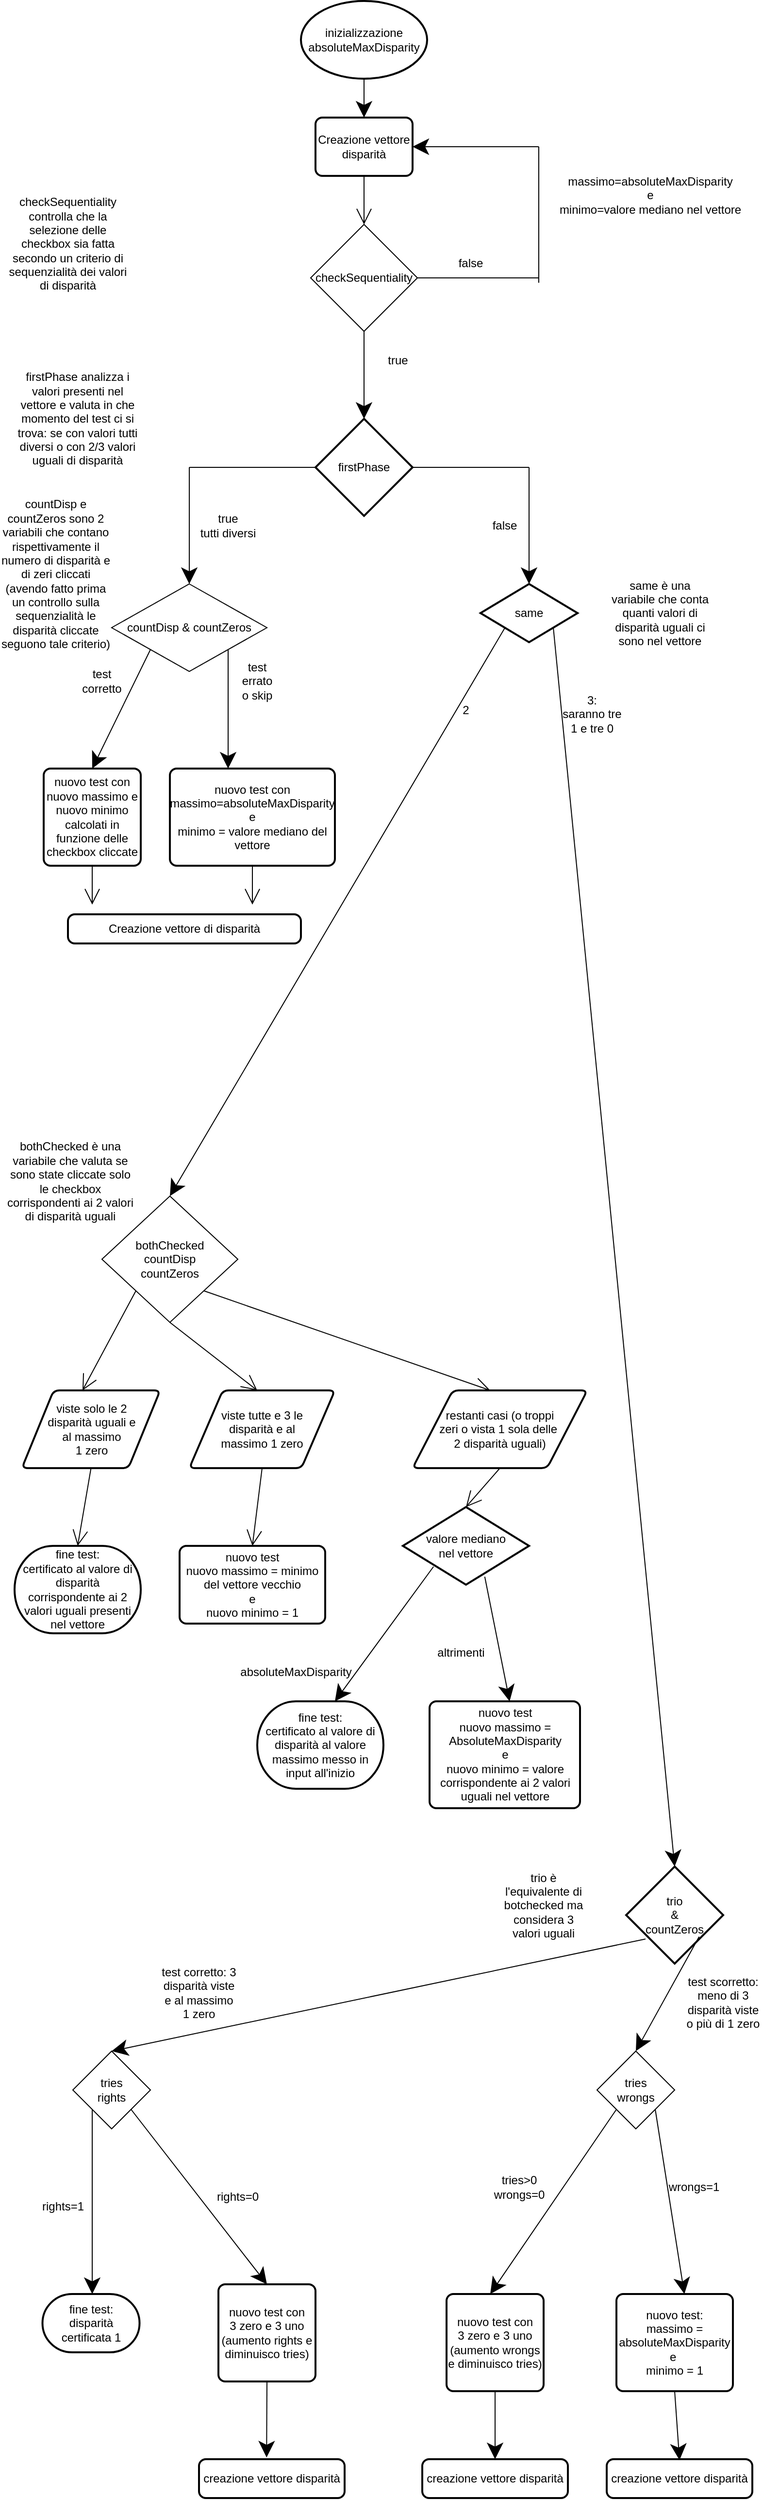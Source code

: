 <mxfile version="15.3.5" type="device"><diagram id="lVEeRe0B-LuR3D0UKDgQ" name="Page-1"><mxGraphModel dx="1038" dy="521" grid="1" gridSize="10" guides="1" tooltips="1" connect="1" arrows="1" fold="1" page="1" pageScale="1" pageWidth="827" pageHeight="1169" math="0" shadow="0"><root><mxCell id="0"/><mxCell id="1" parent="0"/><mxCell id="yHRgwLXfRHzEKMy3QwQ6-4" value="" style="endArrow=classic;html=1;startSize=14;endSize=14;sourcePerimeterSpacing=8;targetPerimeterSpacing=8;exitX=0.5;exitY=1;exitDx=0;exitDy=0;entryX=0.5;entryY=0;entryDx=0;entryDy=0;" parent="1" edge="1"><mxGeometry width="50" height="50" relative="1" as="geometry"><mxPoint x="380" y="90" as="sourcePoint"/><mxPoint x="380" y="130" as="targetPoint"/></mxGeometry></mxCell><mxCell id="yHRgwLXfRHzEKMy3QwQ6-7" value="checkSequentiality" style="rhombus;whiteSpace=wrap;html=1;hachureGap=4;pointerEvents=0;" parent="1" vertex="1"><mxGeometry x="325" y="240" width="110" height="110" as="geometry"/></mxCell><mxCell id="yHRgwLXfRHzEKMy3QwQ6-10" value="false" style="text;html=1;strokeColor=none;fillColor=none;align=center;verticalAlign=middle;whiteSpace=wrap;rounded=0;hachureGap=4;pointerEvents=0;" parent="1" vertex="1"><mxGeometry x="470" y="270" width="40" height="20" as="geometry"/></mxCell><mxCell id="yHRgwLXfRHzEKMy3QwQ6-15" value="inizializzazione absoluteMaxDisparity" style="strokeWidth=2;html=1;shape=mxgraph.flowchart.start_1;whiteSpace=wrap;hachureGap=4;pointerEvents=0;" parent="1" vertex="1"><mxGeometry x="315" y="10" width="130" height="80" as="geometry"/></mxCell><mxCell id="yHRgwLXfRHzEKMy3QwQ6-18" style="edgeStyle=none;curved=1;rounded=0;orthogonalLoop=1;jettySize=auto;html=1;exitX=0.5;exitY=1;exitDx=0;exitDy=0;entryX=0.5;entryY=0;entryDx=0;entryDy=0;endArrow=open;startSize=14;endSize=14;sourcePerimeterSpacing=8;targetPerimeterSpacing=8;" parent="1" source="yHRgwLXfRHzEKMy3QwQ6-16" target="yHRgwLXfRHzEKMy3QwQ6-7" edge="1"><mxGeometry relative="1" as="geometry"/></mxCell><mxCell id="yHRgwLXfRHzEKMy3QwQ6-16" value="Creazione vettore disparità" style="rounded=1;whiteSpace=wrap;html=1;absoluteArcSize=1;arcSize=14;strokeWidth=2;hachureGap=4;pointerEvents=0;" parent="1" vertex="1"><mxGeometry x="330" y="130" width="100" height="60" as="geometry"/></mxCell><mxCell id="yHRgwLXfRHzEKMy3QwQ6-20" value="" style="endArrow=none;html=1;startSize=14;endSize=14;sourcePerimeterSpacing=8;targetPerimeterSpacing=8;exitX=1;exitY=0.5;exitDx=0;exitDy=0;" parent="1" source="yHRgwLXfRHzEKMy3QwQ6-7" edge="1"><mxGeometry width="50" height="50" relative="1" as="geometry"><mxPoint x="500" y="240" as="sourcePoint"/><mxPoint x="560" y="295" as="targetPoint"/><Array as="points"><mxPoint x="500" y="295"/></Array></mxGeometry></mxCell><mxCell id="yHRgwLXfRHzEKMy3QwQ6-21" value="" style="endArrow=none;html=1;startSize=14;endSize=14;sourcePerimeterSpacing=8;targetPerimeterSpacing=8;" parent="1" edge="1"><mxGeometry width="50" height="50" relative="1" as="geometry"><mxPoint x="560" y="300" as="sourcePoint"/><mxPoint x="560" y="160" as="targetPoint"/></mxGeometry></mxCell><mxCell id="yHRgwLXfRHzEKMy3QwQ6-22" value="" style="endArrow=classic;html=1;startSize=14;endSize=14;sourcePerimeterSpacing=8;targetPerimeterSpacing=8;entryX=1;entryY=0.5;entryDx=0;entryDy=0;" parent="1" target="yHRgwLXfRHzEKMy3QwQ6-16" edge="1"><mxGeometry width="50" height="50" relative="1" as="geometry"><mxPoint x="560" y="160" as="sourcePoint"/><mxPoint x="550" y="190" as="targetPoint"/></mxGeometry></mxCell><mxCell id="yHRgwLXfRHzEKMy3QwQ6-23" value="" style="endArrow=classic;html=1;startSize=14;endSize=14;sourcePerimeterSpacing=8;targetPerimeterSpacing=8;exitX=0.5;exitY=1;exitDx=0;exitDy=0;" parent="1" source="yHRgwLXfRHzEKMy3QwQ6-7" edge="1"><mxGeometry width="50" height="50" relative="1" as="geometry"><mxPoint x="500" y="240" as="sourcePoint"/><mxPoint x="380" y="440" as="targetPoint"/></mxGeometry></mxCell><mxCell id="yHRgwLXfRHzEKMy3QwQ6-24" value="true" style="text;html=1;strokeColor=none;fillColor=none;align=center;verticalAlign=middle;whiteSpace=wrap;rounded=0;hachureGap=4;pointerEvents=0;" parent="1" vertex="1"><mxGeometry x="395" y="370" width="40" height="20" as="geometry"/></mxCell><mxCell id="yHRgwLXfRHzEKMy3QwQ6-25" value="firstPhase" style="strokeWidth=2;html=1;shape=mxgraph.flowchart.decision;whiteSpace=wrap;hachureGap=4;pointerEvents=0;" parent="1" vertex="1"><mxGeometry x="330" y="440" width="100" height="100" as="geometry"/></mxCell><mxCell id="yHRgwLXfRHzEKMy3QwQ6-26" value="checkSequentiality controlla che la selezione delle checkbox sia fatta secondo un criterio di sequenzialità dei valori di disparità" style="text;html=1;strokeColor=none;fillColor=none;align=center;verticalAlign=middle;whiteSpace=wrap;rounded=0;hachureGap=4;pointerEvents=0;" parent="1" vertex="1"><mxGeometry x="10" y="210" width="130" height="100" as="geometry"/></mxCell><mxCell id="yHRgwLXfRHzEKMy3QwQ6-27" value="firstPhase analizza i valori presenti nel vettore e valuta in che momento del test ci si trova: se con valori tutti diversi o con 2/3 valori uguali di disparità" style="text;html=1;strokeColor=none;fillColor=none;align=center;verticalAlign=middle;whiteSpace=wrap;rounded=0;hachureGap=4;pointerEvents=0;" parent="1" vertex="1"><mxGeometry x="20" y="390" width="130" height="100" as="geometry"/></mxCell><mxCell id="yHRgwLXfRHzEKMy3QwQ6-28" value="" style="endArrow=none;html=1;startSize=14;endSize=14;sourcePerimeterSpacing=8;targetPerimeterSpacing=8;exitX=1;exitY=0.5;exitDx=0;exitDy=0;exitPerimeter=0;" parent="1" source="yHRgwLXfRHzEKMy3QwQ6-25" edge="1"><mxGeometry width="50" height="50" relative="1" as="geometry"><mxPoint x="500" y="650" as="sourcePoint"/><mxPoint x="550" y="490" as="targetPoint"/></mxGeometry></mxCell><mxCell id="yHRgwLXfRHzEKMy3QwQ6-29" value="" style="endArrow=none;html=1;startSize=14;endSize=14;sourcePerimeterSpacing=8;targetPerimeterSpacing=8;entryX=0;entryY=0.5;entryDx=0;entryDy=0;entryPerimeter=0;" parent="1" target="yHRgwLXfRHzEKMy3QwQ6-25" edge="1"><mxGeometry width="50" height="50" relative="1" as="geometry"><mxPoint x="200" y="490" as="sourcePoint"/><mxPoint x="640" y="580" as="targetPoint"/></mxGeometry></mxCell><mxCell id="yHRgwLXfRHzEKMy3QwQ6-30" value="" style="endArrow=classic;html=1;startSize=14;endSize=14;sourcePerimeterSpacing=8;targetPerimeterSpacing=8;" parent="1" edge="1"><mxGeometry width="50" height="50" relative="1" as="geometry"><mxPoint x="200" y="490" as="sourcePoint"/><mxPoint x="200" y="610" as="targetPoint"/></mxGeometry></mxCell><mxCell id="yHRgwLXfRHzEKMy3QwQ6-31" value="" style="endArrow=classic;html=1;startSize=14;endSize=14;sourcePerimeterSpacing=8;targetPerimeterSpacing=8;" parent="1" edge="1"><mxGeometry width="50" height="50" relative="1" as="geometry"><mxPoint x="550" y="490" as="sourcePoint"/><mxPoint x="550" y="610" as="targetPoint"/></mxGeometry></mxCell><mxCell id="yHRgwLXfRHzEKMy3QwQ6-32" value="true&lt;br&gt;tutti diversi" style="text;html=1;strokeColor=none;fillColor=none;align=center;verticalAlign=middle;whiteSpace=wrap;rounded=0;hachureGap=4;pointerEvents=0;" parent="1" vertex="1"><mxGeometry x="210" y="540" width="60" height="20" as="geometry"/></mxCell><mxCell id="yHRgwLXfRHzEKMy3QwQ6-33" value="false" style="text;html=1;strokeColor=none;fillColor=none;align=center;verticalAlign=middle;whiteSpace=wrap;rounded=0;hachureGap=4;pointerEvents=0;" parent="1" vertex="1"><mxGeometry x="505" y="540" width="40" height="20" as="geometry"/></mxCell><mxCell id="yHRgwLXfRHzEKMy3QwQ6-35" value="countDisp &amp;amp; countZeros" style="rhombus;whiteSpace=wrap;html=1;hachureGap=4;pointerEvents=0;" parent="1" vertex="1"><mxGeometry x="120" y="610" width="160" height="90" as="geometry"/></mxCell><mxCell id="yHRgwLXfRHzEKMy3QwQ6-36" value="" style="endArrow=classic;html=1;startSize=14;endSize=14;sourcePerimeterSpacing=8;targetPerimeterSpacing=8;exitX=1;exitY=1;exitDx=0;exitDy=0;" parent="1" source="yHRgwLXfRHzEKMy3QwQ6-35" edge="1"><mxGeometry width="50" height="50" relative="1" as="geometry"><mxPoint x="500" y="750" as="sourcePoint"/><mxPoint x="240" y="800" as="targetPoint"/></mxGeometry></mxCell><mxCell id="yHRgwLXfRHzEKMy3QwQ6-37" value="" style="endArrow=classic;html=1;startSize=14;endSize=14;sourcePerimeterSpacing=8;targetPerimeterSpacing=8;exitX=0;exitY=1;exitDx=0;exitDy=0;" parent="1" source="yHRgwLXfRHzEKMy3QwQ6-35" edge="1"><mxGeometry width="50" height="50" relative="1" as="geometry"><mxPoint x="500" y="750" as="sourcePoint"/><mxPoint x="100" y="800" as="targetPoint"/></mxGeometry></mxCell><mxCell id="yHRgwLXfRHzEKMy3QwQ6-38" value="test errato o skip" style="text;html=1;strokeColor=none;fillColor=none;align=center;verticalAlign=middle;whiteSpace=wrap;rounded=0;hachureGap=4;pointerEvents=0;" parent="1" vertex="1"><mxGeometry x="250" y="700" width="40" height="20" as="geometry"/></mxCell><mxCell id="yHRgwLXfRHzEKMy3QwQ6-39" value="test corretto" style="text;html=1;strokeColor=none;fillColor=none;align=center;verticalAlign=middle;whiteSpace=wrap;rounded=0;hachureGap=4;pointerEvents=0;" parent="1" vertex="1"><mxGeometry x="90" y="700" width="40" height="20" as="geometry"/></mxCell><mxCell id="yHRgwLXfRHzEKMy3QwQ6-43" style="edgeStyle=none;curved=1;rounded=0;orthogonalLoop=1;jettySize=auto;html=1;exitX=0.5;exitY=1;exitDx=0;exitDy=0;endArrow=open;startSize=14;endSize=14;sourcePerimeterSpacing=8;targetPerimeterSpacing=8;" parent="1" source="yHRgwLXfRHzEKMy3QwQ6-40" edge="1"><mxGeometry relative="1" as="geometry"><mxPoint x="100" y="940" as="targetPoint"/></mxGeometry></mxCell><mxCell id="yHRgwLXfRHzEKMy3QwQ6-40" value="nuovo test con nuovo massimo e nuovo minimo calcolati in funzione delle checkbox cliccate" style="rounded=1;whiteSpace=wrap;html=1;absoluteArcSize=1;arcSize=14;strokeWidth=2;hachureGap=4;pointerEvents=0;" parent="1" vertex="1"><mxGeometry x="50" y="800" width="100" height="100" as="geometry"/></mxCell><mxCell id="yHRgwLXfRHzEKMy3QwQ6-44" style="edgeStyle=none;curved=1;rounded=0;orthogonalLoop=1;jettySize=auto;html=1;exitX=0.5;exitY=1;exitDx=0;exitDy=0;endArrow=open;startSize=14;endSize=14;sourcePerimeterSpacing=8;targetPerimeterSpacing=8;" parent="1" source="yHRgwLXfRHzEKMy3QwQ6-41" edge="1"><mxGeometry relative="1" as="geometry"><mxPoint x="265" y="940" as="targetPoint"/></mxGeometry></mxCell><mxCell id="yHRgwLXfRHzEKMy3QwQ6-41" value="nuovo test con massimo=absoluteMaxDisparity e &lt;br&gt;minimo = valore mediano del vettore" style="rounded=1;whiteSpace=wrap;html=1;absoluteArcSize=1;arcSize=14;strokeWidth=2;hachureGap=4;pointerEvents=0;" parent="1" vertex="1"><mxGeometry x="180" y="800" width="170" height="100" as="geometry"/></mxCell><mxCell id="yHRgwLXfRHzEKMy3QwQ6-46" value="&lt;span&gt;Creazione vettore di disparità&lt;/span&gt;" style="rounded=1;whiteSpace=wrap;html=1;absoluteArcSize=1;arcSize=14;strokeWidth=2;hachureGap=4;pointerEvents=0;" parent="1" vertex="1"><mxGeometry x="75" y="950" width="240" height="30" as="geometry"/></mxCell><mxCell id="yHRgwLXfRHzEKMy3QwQ6-47" value="same" style="strokeWidth=2;html=1;shape=mxgraph.flowchart.decision;whiteSpace=wrap;hachureGap=4;pointerEvents=0;" parent="1" vertex="1"><mxGeometry x="500" y="610" width="100" height="60" as="geometry"/></mxCell><mxCell id="yHRgwLXfRHzEKMy3QwQ6-48" value="same è una variabile che conta quanti valori di disparità uguali ci sono nel vettore" style="text;html=1;strokeColor=none;fillColor=none;align=center;verticalAlign=middle;whiteSpace=wrap;rounded=0;hachureGap=4;pointerEvents=0;" parent="1" vertex="1"><mxGeometry x="630" y="592.5" width="110" height="95" as="geometry"/></mxCell><mxCell id="yHRgwLXfRHzEKMy3QwQ6-49" value="countDisp e countZeros sono 2 variabili che contano rispettivamente il numero di disparità e di zeri cliccati (avendo fatto prima un controllo sulla sequenzialità le disparità cliccate seguono tale criterio)" style="text;html=1;strokeColor=none;fillColor=none;align=center;verticalAlign=middle;whiteSpace=wrap;rounded=0;hachureGap=4;pointerEvents=0;" parent="1" vertex="1"><mxGeometry x="5" y="530" width="115" height="140" as="geometry"/></mxCell><mxCell id="yHRgwLXfRHzEKMy3QwQ6-50" value="" style="endArrow=classic;html=1;startSize=14;endSize=14;sourcePerimeterSpacing=8;targetPerimeterSpacing=8;entryX=0.5;entryY=0;entryDx=0;entryDy=0;entryPerimeter=0;" parent="1" target="yHRgwLXfRHzEKMy3QwQ6-81" edge="1"><mxGeometry width="50" height="50" relative="1" as="geometry"><mxPoint x="575" y="655" as="sourcePoint"/><mxPoint x="700" y="1930" as="targetPoint"/></mxGeometry></mxCell><mxCell id="yHRgwLXfRHzEKMy3QwQ6-51" value="" style="endArrow=classic;html=1;startSize=14;endSize=14;sourcePerimeterSpacing=8;targetPerimeterSpacing=8;exitX=0.252;exitY=0.75;exitDx=0;exitDy=0;exitPerimeter=0;" parent="1" source="yHRgwLXfRHzEKMy3QwQ6-47" edge="1"><mxGeometry width="50" height="50" relative="1" as="geometry"><mxPoint x="500" y="650" as="sourcePoint"/><mxPoint x="180" y="1240" as="targetPoint"/></mxGeometry></mxCell><mxCell id="yHRgwLXfRHzEKMy3QwQ6-52" value="2" style="text;html=1;strokeColor=none;fillColor=none;align=center;verticalAlign=middle;whiteSpace=wrap;rounded=0;hachureGap=4;pointerEvents=0;" parent="1" vertex="1"><mxGeometry x="465" y="730" width="40" height="20" as="geometry"/></mxCell><mxCell id="yHRgwLXfRHzEKMy3QwQ6-53" value="3:&lt;br&gt;saranno tre 1 e tre 0" style="text;html=1;strokeColor=none;fillColor=none;align=center;verticalAlign=middle;whiteSpace=wrap;rounded=0;hachureGap=4;pointerEvents=0;" parent="1" vertex="1"><mxGeometry x="580" y="720" width="70" height="47.5" as="geometry"/></mxCell><mxCell id="yHRgwLXfRHzEKMy3QwQ6-57" style="edgeStyle=none;curved=1;rounded=0;orthogonalLoop=1;jettySize=auto;html=1;exitX=0;exitY=1;exitDx=0;exitDy=0;endArrow=open;startSize=14;endSize=14;sourcePerimeterSpacing=8;targetPerimeterSpacing=8;" parent="1" source="yHRgwLXfRHzEKMy3QwQ6-56" edge="1"><mxGeometry relative="1" as="geometry"><mxPoint x="90" y="1440" as="targetPoint"/></mxGeometry></mxCell><mxCell id="yHRgwLXfRHzEKMy3QwQ6-64" style="edgeStyle=none;curved=1;rounded=0;orthogonalLoop=1;jettySize=auto;html=1;exitX=0.5;exitY=1;exitDx=0;exitDy=0;endArrow=open;startSize=14;endSize=14;sourcePerimeterSpacing=8;targetPerimeterSpacing=8;" parent="1" source="yHRgwLXfRHzEKMy3QwQ6-56" edge="1"><mxGeometry relative="1" as="geometry"><mxPoint x="270" y="1440" as="targetPoint"/></mxGeometry></mxCell><mxCell id="yHRgwLXfRHzEKMy3QwQ6-68" style="edgeStyle=none;curved=1;rounded=0;orthogonalLoop=1;jettySize=auto;html=1;exitX=1;exitY=1;exitDx=0;exitDy=0;endArrow=open;startSize=14;endSize=14;sourcePerimeterSpacing=8;targetPerimeterSpacing=8;" parent="1" source="yHRgwLXfRHzEKMy3QwQ6-56" edge="1"><mxGeometry relative="1" as="geometry"><mxPoint x="510" y="1440" as="targetPoint"/></mxGeometry></mxCell><mxCell id="yHRgwLXfRHzEKMy3QwQ6-56" value="bothChecked&lt;br&gt;countDisp&lt;br&gt;countZeros" style="rhombus;whiteSpace=wrap;html=1;hachureGap=4;pointerEvents=0;" parent="1" vertex="1"><mxGeometry x="110" y="1240" width="140" height="130" as="geometry"/></mxCell><mxCell id="yHRgwLXfRHzEKMy3QwQ6-59" value="bothChecked è una variabile che valuta se sono state cliccate solo le checkbox corrispondenti ai 2 valori di disparità uguali" style="text;html=1;strokeColor=none;fillColor=none;align=center;verticalAlign=middle;whiteSpace=wrap;rounded=0;hachureGap=4;pointerEvents=0;" parent="1" vertex="1"><mxGeometry x="10" y="1180" width="135" height="90" as="geometry"/></mxCell><mxCell id="yHRgwLXfRHzEKMy3QwQ6-61" style="edgeStyle=none;curved=1;rounded=0;orthogonalLoop=1;jettySize=auto;html=1;exitX=0.5;exitY=1;exitDx=0;exitDy=0;endArrow=open;startSize=14;endSize=14;sourcePerimeterSpacing=8;targetPerimeterSpacing=8;entryX=0.5;entryY=0;entryDx=0;entryDy=0;entryPerimeter=0;" parent="1" source="yHRgwLXfRHzEKMy3QwQ6-60" target="yHRgwLXfRHzEKMy3QwQ6-62" edge="1"><mxGeometry relative="1" as="geometry"><mxPoint x="99" y="1590" as="targetPoint"/></mxGeometry></mxCell><mxCell id="yHRgwLXfRHzEKMy3QwQ6-60" value="viste solo le 2 &lt;br&gt;disparità uguali e &lt;br&gt;al massimo &lt;br&gt;1 zero" style="shape=parallelogram;html=1;strokeWidth=2;perimeter=parallelogramPerimeter;whiteSpace=wrap;rounded=1;arcSize=12;size=0.23;hachureGap=4;pointerEvents=0;" parent="1" vertex="1"><mxGeometry x="27.5" y="1440" width="142.5" height="80" as="geometry"/></mxCell><mxCell id="yHRgwLXfRHzEKMy3QwQ6-62" value="fine test:&lt;br&gt;certificato al valore di disparità corrispondente ai 2 valori uguali presenti nel vettore" style="strokeWidth=2;html=1;shape=mxgraph.flowchart.terminator;whiteSpace=wrap;hachureGap=4;pointerEvents=0;" parent="1" vertex="1"><mxGeometry x="20" y="1600" width="130" height="90" as="geometry"/></mxCell><mxCell id="yHRgwLXfRHzEKMy3QwQ6-67" style="edgeStyle=none;curved=1;rounded=0;orthogonalLoop=1;jettySize=auto;html=1;exitX=0.5;exitY=1;exitDx=0;exitDy=0;entryX=0.5;entryY=0;entryDx=0;entryDy=0;endArrow=open;startSize=14;endSize=14;sourcePerimeterSpacing=8;targetPerimeterSpacing=8;" parent="1" source="yHRgwLXfRHzEKMy3QwQ6-65" target="yHRgwLXfRHzEKMy3QwQ6-66" edge="1"><mxGeometry relative="1" as="geometry"/></mxCell><mxCell id="yHRgwLXfRHzEKMy3QwQ6-65" value="viste tutte e 3 le&lt;br&gt;disparità e al&lt;br&gt;massimo 1 zero" style="shape=parallelogram;html=1;strokeWidth=2;perimeter=parallelogramPerimeter;whiteSpace=wrap;rounded=1;arcSize=12;size=0.23;hachureGap=4;pointerEvents=0;" parent="1" vertex="1"><mxGeometry x="200" y="1440" width="150" height="80" as="geometry"/></mxCell><mxCell id="yHRgwLXfRHzEKMy3QwQ6-66" value="nuovo test&lt;br&gt;nuovo massimo = minimo del vettore vecchio&lt;br&gt;e&lt;br&gt;nuovo minimo = 1" style="rounded=1;whiteSpace=wrap;html=1;absoluteArcSize=1;arcSize=14;strokeWidth=2;hachureGap=4;pointerEvents=0;" parent="1" vertex="1"><mxGeometry x="190" y="1600" width="150" height="80" as="geometry"/></mxCell><mxCell id="yHRgwLXfRHzEKMy3QwQ6-73" style="edgeStyle=none;curved=1;rounded=0;orthogonalLoop=1;jettySize=auto;html=1;exitX=0.5;exitY=1;exitDx=0;exitDy=0;entryX=0.5;entryY=0;entryDx=0;entryDy=0;entryPerimeter=0;endArrow=open;startSize=14;endSize=14;sourcePerimeterSpacing=8;targetPerimeterSpacing=8;" parent="1" source="yHRgwLXfRHzEKMy3QwQ6-69" target="yHRgwLXfRHzEKMy3QwQ6-72" edge="1"><mxGeometry relative="1" as="geometry"/></mxCell><mxCell id="yHRgwLXfRHzEKMy3QwQ6-69" value="restanti casi (o troppi&lt;br&gt;zeri o vista 1 sola delle&amp;nbsp;&lt;br&gt;2 disparità uguali)" style="shape=parallelogram;html=1;strokeWidth=2;perimeter=parallelogramPerimeter;whiteSpace=wrap;rounded=1;arcSize=12;size=0.23;hachureGap=4;pointerEvents=0;" parent="1" vertex="1"><mxGeometry x="430" y="1440" width="180" height="80" as="geometry"/></mxCell><mxCell id="yHRgwLXfRHzEKMy3QwQ6-70" value="nuovo test&lt;br&gt;nuovo massimo = AbsoluteMaxDisparity&lt;br&gt;e&lt;br&gt;nuovo minimo = valore corrispondente ai 2 valori uguali nel vettore" style="rounded=1;whiteSpace=wrap;html=1;absoluteArcSize=1;arcSize=14;strokeWidth=2;hachureGap=4;pointerEvents=0;" parent="1" vertex="1"><mxGeometry x="447.5" y="1760" width="155" height="110" as="geometry"/></mxCell><mxCell id="yHRgwLXfRHzEKMy3QwQ6-72" value="valore mediano&lt;br&gt;nel vettore" style="strokeWidth=2;html=1;shape=mxgraph.flowchart.decision;whiteSpace=wrap;hachureGap=4;pointerEvents=0;" parent="1" vertex="1"><mxGeometry x="420" y="1560" width="130" height="80" as="geometry"/></mxCell><mxCell id="yHRgwLXfRHzEKMy3QwQ6-75" value="" style="endArrow=classic;html=1;startSize=14;endSize=14;sourcePerimeterSpacing=8;targetPerimeterSpacing=8;exitX=0.243;exitY=0.767;exitDx=0;exitDy=0;exitPerimeter=0;" parent="1" source="yHRgwLXfRHzEKMy3QwQ6-72" edge="1"><mxGeometry width="50" height="50" relative="1" as="geometry"><mxPoint x="500" y="1880" as="sourcePoint"/><mxPoint x="350" y="1760" as="targetPoint"/></mxGeometry></mxCell><mxCell id="yHRgwLXfRHzEKMy3QwQ6-76" value="" style="endArrow=classic;html=1;startSize=14;endSize=14;sourcePerimeterSpacing=8;targetPerimeterSpacing=8;exitX=0.649;exitY=0.897;exitDx=0;exitDy=0;exitPerimeter=0;" parent="1" source="yHRgwLXfRHzEKMy3QwQ6-72" edge="1"><mxGeometry width="50" height="50" relative="1" as="geometry"><mxPoint x="500" y="1880" as="sourcePoint"/><mxPoint x="530" y="1760" as="targetPoint"/></mxGeometry></mxCell><mxCell id="yHRgwLXfRHzEKMy3QwQ6-78" value="absoluteMaxDisparity" style="text;html=1;strokeColor=none;fillColor=none;align=center;verticalAlign=middle;whiteSpace=wrap;rounded=0;hachureGap=4;pointerEvents=0;" parent="1" vertex="1"><mxGeometry x="290" y="1720" width="40" height="20" as="geometry"/></mxCell><mxCell id="yHRgwLXfRHzEKMy3QwQ6-79" value="fine test:&lt;br&gt;certificato al valore di disparità al valore massimo messo in input all'inizio" style="strokeWidth=2;html=1;shape=mxgraph.flowchart.terminator;whiteSpace=wrap;hachureGap=4;pointerEvents=0;" parent="1" vertex="1"><mxGeometry x="270" y="1760" width="130" height="90" as="geometry"/></mxCell><mxCell id="yHRgwLXfRHzEKMy3QwQ6-80" value="altrimenti" style="text;html=1;strokeColor=none;fillColor=none;align=center;verticalAlign=middle;whiteSpace=wrap;rounded=0;hachureGap=4;pointerEvents=0;" parent="1" vertex="1"><mxGeometry x="460" y="1700" width="40" height="20" as="geometry"/></mxCell><mxCell id="yHRgwLXfRHzEKMy3QwQ6-81" value="trio&lt;br&gt;&amp;amp;&lt;br&gt;countZeros" style="strokeWidth=2;html=1;shape=mxgraph.flowchart.decision;whiteSpace=wrap;hachureGap=4;pointerEvents=0;" parent="1" vertex="1"><mxGeometry x="650" y="1930" width="100" height="100" as="geometry"/></mxCell><mxCell id="yHRgwLXfRHzEKMy3QwQ6-82" value="" style="endArrow=classic;html=1;startSize=14;endSize=14;sourcePerimeterSpacing=8;targetPerimeterSpacing=8;exitX=0.2;exitY=0.746;exitDx=0;exitDy=0;exitPerimeter=0;" parent="1" source="yHRgwLXfRHzEKMy3QwQ6-81" edge="1"><mxGeometry width="50" height="50" relative="1" as="geometry"><mxPoint x="500" y="2070" as="sourcePoint"/><mxPoint x="120" y="2120" as="targetPoint"/></mxGeometry></mxCell><mxCell id="yHRgwLXfRHzEKMy3QwQ6-83" value="" style="endArrow=classic;html=1;startSize=14;endSize=14;sourcePerimeterSpacing=8;targetPerimeterSpacing=8;exitX=0.752;exitY=0.722;exitDx=0;exitDy=0;exitPerimeter=0;" parent="1" source="yHRgwLXfRHzEKMy3QwQ6-81" edge="1"><mxGeometry width="50" height="50" relative="1" as="geometry"><mxPoint x="500" y="2070" as="sourcePoint"/><mxPoint x="660" y="2120" as="targetPoint"/></mxGeometry></mxCell><mxCell id="yHRgwLXfRHzEKMy3QwQ6-84" value="test corretto: 3 disparità viste e al massimo 1 zero" style="text;html=1;strokeColor=none;fillColor=none;align=center;verticalAlign=middle;whiteSpace=wrap;rounded=0;hachureGap=4;pointerEvents=0;" parent="1" vertex="1"><mxGeometry x="170" y="2030" width="80" height="60" as="geometry"/></mxCell><mxCell id="yHRgwLXfRHzEKMy3QwQ6-85" value="test scorretto: meno di 3 disparità viste o più di 1 zero" style="text;html=1;strokeColor=none;fillColor=none;align=center;verticalAlign=middle;whiteSpace=wrap;rounded=0;hachureGap=4;pointerEvents=0;" parent="1" vertex="1"><mxGeometry x="710" y="2040" width="80" height="60" as="geometry"/></mxCell><mxCell id="yHRgwLXfRHzEKMy3QwQ6-86" value="tries&lt;br&gt;rights" style="rhombus;whiteSpace=wrap;html=1;hachureGap=4;pointerEvents=0;" parent="1" vertex="1"><mxGeometry x="80" y="2120" width="80" height="80" as="geometry"/></mxCell><mxCell id="yHRgwLXfRHzEKMy3QwQ6-87" value="tries&lt;br&gt;wrongs" style="rhombus;whiteSpace=wrap;html=1;hachureGap=4;pointerEvents=0;" parent="1" vertex="1"><mxGeometry x="620" y="2120" width="80" height="80" as="geometry"/></mxCell><mxCell id="yHRgwLXfRHzEKMy3QwQ6-88" value="" style="endArrow=classic;html=1;startSize=14;endSize=14;sourcePerimeterSpacing=8;targetPerimeterSpacing=8;exitX=0;exitY=1;exitDx=0;exitDy=0;" parent="1" source="yHRgwLXfRHzEKMy3QwQ6-86" edge="1"><mxGeometry width="50" height="50" relative="1" as="geometry"><mxPoint x="500" y="2250" as="sourcePoint"/><mxPoint x="100" y="2370" as="targetPoint"/></mxGeometry></mxCell><mxCell id="yHRgwLXfRHzEKMy3QwQ6-89" value="" style="endArrow=classic;html=1;startSize=14;endSize=14;sourcePerimeterSpacing=8;targetPerimeterSpacing=8;exitX=1;exitY=1;exitDx=0;exitDy=0;" parent="1" source="yHRgwLXfRHzEKMy3QwQ6-86" edge="1"><mxGeometry width="50" height="50" relative="1" as="geometry"><mxPoint x="500" y="2250" as="sourcePoint"/><mxPoint x="280" y="2360" as="targetPoint"/></mxGeometry></mxCell><mxCell id="yHRgwLXfRHzEKMy3QwQ6-91" value="rights=1" style="text;html=1;strokeColor=none;fillColor=none;align=center;verticalAlign=middle;whiteSpace=wrap;rounded=0;hachureGap=4;pointerEvents=0;" parent="1" vertex="1"><mxGeometry x="50" y="2270" width="40" height="20" as="geometry"/></mxCell><mxCell id="yHRgwLXfRHzEKMy3QwQ6-92" value="rights=0" style="text;html=1;strokeColor=none;fillColor=none;align=center;verticalAlign=middle;whiteSpace=wrap;rounded=0;hachureGap=4;pointerEvents=0;" parent="1" vertex="1"><mxGeometry x="230" y="2260" width="40" height="20" as="geometry"/></mxCell><mxCell id="yHRgwLXfRHzEKMy3QwQ6-93" value="fine test:&lt;br&gt;disparità certificata 1" style="strokeWidth=2;html=1;shape=mxgraph.flowchart.terminator;whiteSpace=wrap;hachureGap=4;pointerEvents=0;" parent="1" vertex="1"><mxGeometry x="48.75" y="2370" width="100" height="60" as="geometry"/></mxCell><mxCell id="yHRgwLXfRHzEKMy3QwQ6-94" value="nuovo test con&lt;br&gt;3 zero e 3 uno&lt;br&gt;(aumento rights e diminuisco tries)" style="rounded=1;whiteSpace=wrap;html=1;absoluteArcSize=1;arcSize=14;strokeWidth=2;hachureGap=4;pointerEvents=0;" parent="1" vertex="1"><mxGeometry x="230" y="2360" width="100" height="100" as="geometry"/></mxCell><mxCell id="yHRgwLXfRHzEKMy3QwQ6-95" value="" style="endArrow=classic;html=1;startSize=14;endSize=14;sourcePerimeterSpacing=8;targetPerimeterSpacing=8;exitX=0.5;exitY=1;exitDx=0;exitDy=0;entryX=0.464;entryY=-0.045;entryDx=0;entryDy=0;entryPerimeter=0;" parent="1" source="yHRgwLXfRHzEKMy3QwQ6-94" edge="1" target="qg1bWn6jcxDUBYQf8Ran-3"><mxGeometry width="50" height="50" relative="1" as="geometry"><mxPoint x="500" y="2600" as="sourcePoint"/><mxPoint x="280" y="2530" as="targetPoint"/></mxGeometry></mxCell><mxCell id="yHRgwLXfRHzEKMy3QwQ6-97" value="" style="endArrow=classic;html=1;startSize=14;endSize=14;sourcePerimeterSpacing=8;targetPerimeterSpacing=8;exitX=0;exitY=1;exitDx=0;exitDy=0;" parent="1" source="yHRgwLXfRHzEKMy3QwQ6-87" edge="1"><mxGeometry width="50" height="50" relative="1" as="geometry"><mxPoint x="500" y="2300" as="sourcePoint"/><mxPoint x="510" y="2370" as="targetPoint"/></mxGeometry></mxCell><mxCell id="yHRgwLXfRHzEKMy3QwQ6-98" value="" style="endArrow=classic;html=1;startSize=14;endSize=14;sourcePerimeterSpacing=8;targetPerimeterSpacing=8;exitX=1;exitY=1;exitDx=0;exitDy=0;" parent="1" source="yHRgwLXfRHzEKMy3QwQ6-87" edge="1"><mxGeometry width="50" height="50" relative="1" as="geometry"><mxPoint x="500" y="2300" as="sourcePoint"/><mxPoint x="710" y="2370" as="targetPoint"/></mxGeometry></mxCell><mxCell id="yHRgwLXfRHzEKMy3QwQ6-100" value="tries&amp;gt;0&lt;br&gt;wrongs=0" style="text;html=1;strokeColor=none;fillColor=none;align=center;verticalAlign=middle;whiteSpace=wrap;rounded=0;hachureGap=4;pointerEvents=0;" parent="1" vertex="1"><mxGeometry x="520" y="2250" width="40" height="20" as="geometry"/></mxCell><mxCell id="yHRgwLXfRHzEKMy3QwQ6-101" value="nuovo test con&lt;br&gt;3 zero e 3 uno&lt;br&gt;(aumento wrongs e diminuisco tries)" style="rounded=1;whiteSpace=wrap;html=1;absoluteArcSize=1;arcSize=14;strokeWidth=2;hachureGap=4;pointerEvents=0;" parent="1" vertex="1"><mxGeometry x="465" y="2370" width="100" height="100" as="geometry"/></mxCell><mxCell id="yHRgwLXfRHzEKMy3QwQ6-102" value="" style="endArrow=classic;html=1;startSize=14;endSize=14;sourcePerimeterSpacing=8;targetPerimeterSpacing=8;exitX=0.5;exitY=1;exitDx=0;exitDy=0;" parent="1" source="yHRgwLXfRHzEKMy3QwQ6-101" edge="1"><mxGeometry width="50" height="50" relative="1" as="geometry"><mxPoint x="735" y="2610" as="sourcePoint"/><mxPoint x="515" y="2540" as="targetPoint"/></mxGeometry></mxCell><mxCell id="yHRgwLXfRHzEKMy3QwQ6-104" value="wrongs=1" style="text;html=1;strokeColor=none;fillColor=none;align=center;verticalAlign=middle;whiteSpace=wrap;rounded=0;hachureGap=4;pointerEvents=0;" parent="1" vertex="1"><mxGeometry x="700" y="2250" width="40" height="20" as="geometry"/></mxCell><mxCell id="yHRgwLXfRHzEKMy3QwQ6-105" value="nuovo test:&lt;br&gt;massimo = absoluteMaxDisparity&lt;br&gt;e&amp;nbsp;&lt;br&gt;minimo = 1" style="rounded=1;whiteSpace=wrap;html=1;absoluteArcSize=1;arcSize=14;strokeWidth=2;hachureGap=4;pointerEvents=0;" parent="1" vertex="1"><mxGeometry x="640" y="2370" width="120" height="100" as="geometry"/></mxCell><mxCell id="yHRgwLXfRHzEKMy3QwQ6-107" value="creazione vettore disparità" style="rounded=1;whiteSpace=wrap;html=1;absoluteArcSize=1;arcSize=14;strokeWidth=2;hachureGap=4;pointerEvents=0;" parent="1" vertex="1"><mxGeometry x="440" y="2540" width="150" height="40" as="geometry"/></mxCell><mxCell id="qg1bWn6jcxDUBYQf8Ran-1" value="massimo=absoluteMaxDisparity&lt;br&gt;e&lt;br&gt;minimo=valore mediano nel vettore" style="text;html=1;strokeColor=none;fillColor=none;align=center;verticalAlign=middle;whiteSpace=wrap;rounded=0;hachureGap=4;pointerEvents=0;" vertex="1" parent="1"><mxGeometry x="580" y="180" width="190" height="60" as="geometry"/></mxCell><mxCell id="qg1bWn6jcxDUBYQf8Ran-2" value="trio è l'equivalente di botchecked ma considera 3 valori uguali" style="text;html=1;strokeColor=none;fillColor=none;align=center;verticalAlign=middle;whiteSpace=wrap;rounded=0;hachureGap=4;pointerEvents=0;" vertex="1" parent="1"><mxGeometry x="520" y="1940" width="90" height="60" as="geometry"/></mxCell><mxCell id="qg1bWn6jcxDUBYQf8Ran-3" value="creazione vettore disparità" style="rounded=1;whiteSpace=wrap;html=1;absoluteArcSize=1;arcSize=14;strokeWidth=2;hachureGap=4;pointerEvents=0;" vertex="1" parent="1"><mxGeometry x="210" y="2540" width="150" height="40" as="geometry"/></mxCell><mxCell id="qg1bWn6jcxDUBYQf8Ran-5" value="creazione vettore disparità" style="rounded=1;whiteSpace=wrap;html=1;absoluteArcSize=1;arcSize=14;strokeWidth=2;hachureGap=4;pointerEvents=0;" vertex="1" parent="1"><mxGeometry x="630" y="2540" width="150" height="40" as="geometry"/></mxCell><mxCell id="qg1bWn6jcxDUBYQf8Ran-7" value="" style="endArrow=classic;html=1;startSize=14;endSize=14;sourcePerimeterSpacing=8;targetPerimeterSpacing=8;exitX=0.5;exitY=1;exitDx=0;exitDy=0;" edge="1" parent="1" source="yHRgwLXfRHzEKMy3QwQ6-105"><mxGeometry width="50" height="50" relative="1" as="geometry"><mxPoint x="500" y="2440" as="sourcePoint"/><mxPoint x="705" y="2541" as="targetPoint"/></mxGeometry></mxCell></root></mxGraphModel></diagram></mxfile>